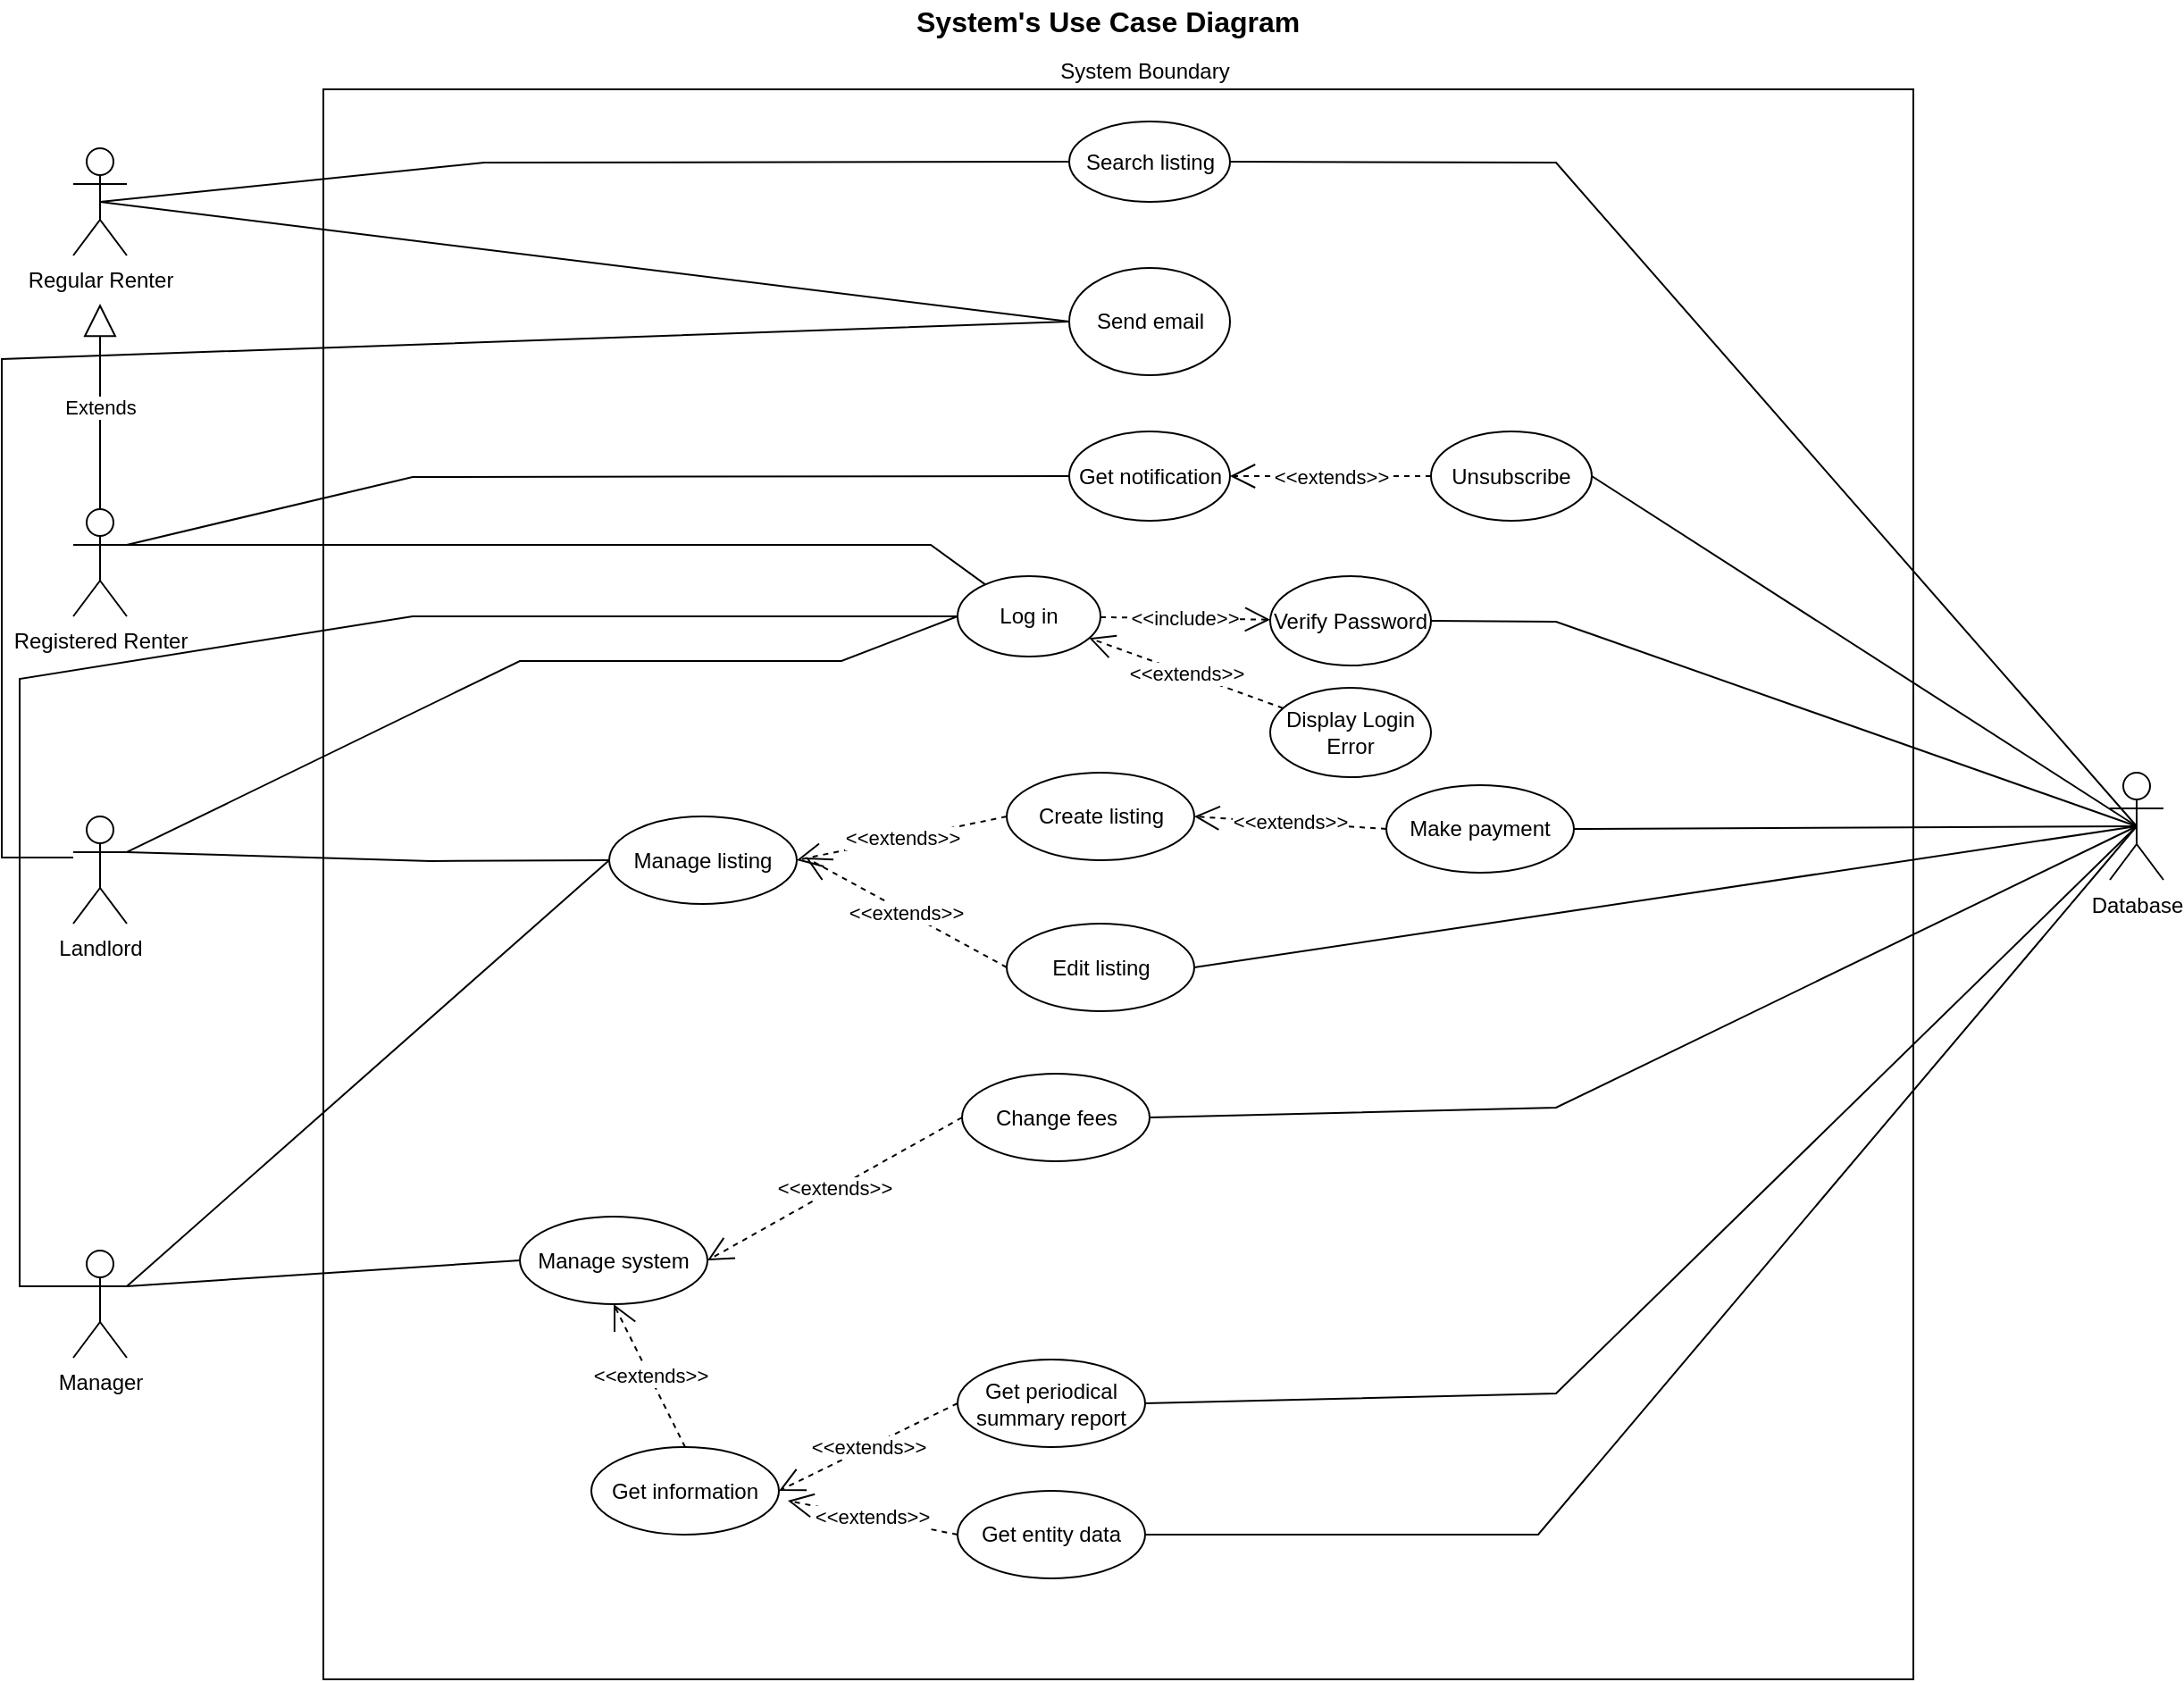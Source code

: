 <mxfile version="12.1.7" type="device" pages="1"><diagram id="5J2uAGVDTzzK3HjLLSnC" name="Page-1"><mxGraphModel dx="932" dy="666" grid="1" gridSize="10" guides="1" tooltips="1" connect="1" arrows="1" fold="1" page="1" pageScale="1" pageWidth="1100" pageHeight="850" math="0" shadow="0"><root><mxCell id="0"/><mxCell id="1" parent="0"/><mxCell id="h-IS5azb_RH8mS7k7fwd-11" value="" style="whiteSpace=wrap;html=1;aspect=fixed;imageAspect=0;imageWidth=24;perimeterSpacing=0;" parent="1" vertex="1"><mxGeometry x="200" y="60" width="890" height="890" as="geometry"/></mxCell><mxCell id="h-IS5azb_RH8mS7k7fwd-25" style="edgeStyle=none;rounded=0;orthogonalLoop=1;jettySize=auto;html=1;exitX=0.5;exitY=0.5;exitDx=0;exitDy=0;exitPerimeter=0;entryX=0;entryY=0.5;entryDx=0;entryDy=0;endArrow=none;endFill=0;" parent="1" source="h-IS5azb_RH8mS7k7fwd-1" target="h-IS5azb_RH8mS7k7fwd-24" edge="1"><mxGeometry relative="1" as="geometry"><Array as="points"><mxPoint x="290" y="101"/></Array></mxGeometry></mxCell><mxCell id="h-IS5azb_RH8mS7k7fwd-1" value="Regular Renter" style="shape=umlActor;verticalLabelPosition=bottom;labelBackgroundColor=#ffffff;verticalAlign=top;html=1;outlineConnect=0;" parent="1" vertex="1"><mxGeometry x="60" y="93" width="30" height="60" as="geometry"/></mxCell><mxCell id="h-IS5azb_RH8mS7k7fwd-19" style="rounded=0;orthogonalLoop=1;jettySize=auto;html=1;exitX=1;exitY=0.333;exitDx=0;exitDy=0;exitPerimeter=0;endArrow=none;endFill=0;" parent="1" source="h-IS5azb_RH8mS7k7fwd-9" target="h-IS5azb_RH8mS7k7fwd-15" edge="1"><mxGeometry relative="1" as="geometry"><Array as="points"><mxPoint x="540" y="315"/></Array></mxGeometry></mxCell><mxCell id="h-IS5azb_RH8mS7k7fwd-44" style="edgeStyle=none;rounded=0;orthogonalLoop=1;jettySize=auto;html=1;exitX=1;exitY=0.333;exitDx=0;exitDy=0;exitPerimeter=0;entryX=0;entryY=0.5;entryDx=0;entryDy=0;endArrow=none;endFill=0;" parent="1" source="h-IS5azb_RH8mS7k7fwd-9" target="h-IS5azb_RH8mS7k7fwd-43" edge="1"><mxGeometry relative="1" as="geometry"><Array as="points"><mxPoint x="250" y="277"/></Array></mxGeometry></mxCell><mxCell id="AeqkqTe6j82iv5qIi7Re-3" style="rounded=0;orthogonalLoop=1;jettySize=auto;html=1;exitX=0.5;exitY=0.5;exitDx=0;exitDy=0;exitPerimeter=0;entryX=0;entryY=0.5;entryDx=0;entryDy=0;endArrow=none;endFill=0;" parent="1" source="h-IS5azb_RH8mS7k7fwd-1" target="AeqkqTe6j82iv5qIi7Re-1" edge="1"><mxGeometry relative="1" as="geometry"/></mxCell><mxCell id="h-IS5azb_RH8mS7k7fwd-9" value="Registered Renter&lt;br&gt;" style="shape=umlActor;verticalLabelPosition=bottom;labelBackgroundColor=#ffffff;verticalAlign=top;html=1;outlineConnect=0;" parent="1" vertex="1"><mxGeometry x="60" y="295" width="30" height="60" as="geometry"/></mxCell><mxCell id="h-IS5azb_RH8mS7k7fwd-10" value="Extends" style="endArrow=block;endSize=16;endFill=0;html=1;exitX=0.5;exitY=0;exitDx=0;exitDy=0;exitPerimeter=0;" parent="1" source="h-IS5azb_RH8mS7k7fwd-9" edge="1"><mxGeometry width="160" relative="1" as="geometry"><mxPoint x="80" y="350" as="sourcePoint"/><mxPoint x="75" y="180" as="targetPoint"/></mxGeometry></mxCell><mxCell id="h-IS5azb_RH8mS7k7fwd-12" value="System Boundary" style="text;html=1;strokeColor=none;fillColor=none;align=center;verticalAlign=middle;whiteSpace=wrap;rounded=0;" parent="1" vertex="1"><mxGeometry x="605" y="40" width="110" height="20" as="geometry"/></mxCell><mxCell id="h-IS5azb_RH8mS7k7fwd-46" style="edgeStyle=none;rounded=0;orthogonalLoop=1;jettySize=auto;html=1;exitX=1;exitY=0.333;exitDx=0;exitDy=0;exitPerimeter=0;entryX=0;entryY=0.5;entryDx=0;entryDy=0;endArrow=none;endFill=0;" parent="1" source="h-IS5azb_RH8mS7k7fwd-13" target="h-IS5azb_RH8mS7k7fwd-15" edge="1"><mxGeometry relative="1" as="geometry"><Array as="points"><mxPoint x="310" y="380"/><mxPoint x="490" y="380"/></Array></mxGeometry></mxCell><mxCell id="h-IS5azb_RH8mS7k7fwd-54" style="edgeStyle=none;rounded=0;orthogonalLoop=1;jettySize=auto;html=1;exitX=1;exitY=0.333;exitDx=0;exitDy=0;exitPerimeter=0;entryX=0;entryY=0.5;entryDx=0;entryDy=0;endArrow=none;endFill=0;" parent="1" source="h-IS5azb_RH8mS7k7fwd-13" target="h-IS5azb_RH8mS7k7fwd-47" edge="1"><mxGeometry relative="1" as="geometry"><Array as="points"><mxPoint x="260" y="492"/></Array></mxGeometry></mxCell><mxCell id="h-IS5azb_RH8mS7k7fwd-13" value="Landlord&lt;br&gt;" style="shape=umlActor;verticalLabelPosition=bottom;labelBackgroundColor=#ffffff;verticalAlign=top;html=1;outlineConnect=0;" parent="1" vertex="1"><mxGeometry x="60" y="467" width="30" height="60" as="geometry"/></mxCell><mxCell id="h-IS5azb_RH8mS7k7fwd-61" style="edgeStyle=none;rounded=0;orthogonalLoop=1;jettySize=auto;html=1;exitX=0;exitY=0.333;exitDx=0;exitDy=0;exitPerimeter=0;entryX=0;entryY=0.5;entryDx=0;entryDy=0;endArrow=none;endFill=0;" parent="1" source="h-IS5azb_RH8mS7k7fwd-14" target="h-IS5azb_RH8mS7k7fwd-15" edge="1"><mxGeometry relative="1" as="geometry"><Array as="points"><mxPoint x="30" y="730"/><mxPoint x="30" y="390"/><mxPoint x="250" y="355"/></Array></mxGeometry></mxCell><mxCell id="h-IS5azb_RH8mS7k7fwd-63" style="edgeStyle=none;rounded=0;orthogonalLoop=1;jettySize=auto;html=1;exitX=1;exitY=0.333;exitDx=0;exitDy=0;exitPerimeter=0;entryX=0;entryY=0.5;entryDx=0;entryDy=0;endArrow=none;endFill=0;" parent="1" source="h-IS5azb_RH8mS7k7fwd-14" target="h-IS5azb_RH8mS7k7fwd-60" edge="1"><mxGeometry relative="1" as="geometry"/></mxCell><mxCell id="h-IS5azb_RH8mS7k7fwd-75" style="edgeStyle=none;rounded=0;orthogonalLoop=1;jettySize=auto;html=1;exitX=1;exitY=0.333;exitDx=0;exitDy=0;exitPerimeter=0;entryX=0;entryY=0.5;entryDx=0;entryDy=0;endArrow=none;endFill=0;" parent="1" source="h-IS5azb_RH8mS7k7fwd-14" target="h-IS5azb_RH8mS7k7fwd-47" edge="1"><mxGeometry relative="1" as="geometry"/></mxCell><mxCell id="h-IS5azb_RH8mS7k7fwd-14" value="Manager" style="shape=umlActor;verticalLabelPosition=bottom;labelBackgroundColor=#ffffff;verticalAlign=top;html=1;outlineConnect=0;" parent="1" vertex="1"><mxGeometry x="60" y="710" width="30" height="60" as="geometry"/></mxCell><mxCell id="h-IS5azb_RH8mS7k7fwd-15" value="Log in" style="ellipse;whiteSpace=wrap;html=1;" parent="1" vertex="1"><mxGeometry x="555" y="332.5" width="80" height="45" as="geometry"/></mxCell><mxCell id="h-IS5azb_RH8mS7k7fwd-48" style="edgeStyle=none;rounded=0;orthogonalLoop=1;jettySize=auto;html=1;exitX=1;exitY=0.5;exitDx=0;exitDy=0;entryX=0.5;entryY=0.5;entryDx=0;entryDy=0;entryPerimeter=0;endArrow=none;endFill=0;" parent="1" source="h-IS5azb_RH8mS7k7fwd-16" target="h-IS5azb_RH8mS7k7fwd-20" edge="1"><mxGeometry relative="1" as="geometry"><Array as="points"><mxPoint x="890" y="358"/></Array></mxGeometry></mxCell><mxCell id="h-IS5azb_RH8mS7k7fwd-16" value="Verify Password" style="ellipse;whiteSpace=wrap;html=1;" parent="1" vertex="1"><mxGeometry x="730" y="332.5" width="90" height="50" as="geometry"/></mxCell><mxCell id="h-IS5azb_RH8mS7k7fwd-17" value="Display Login Error" style="ellipse;whiteSpace=wrap;html=1;" parent="1" vertex="1"><mxGeometry x="730" y="395" width="90" height="50" as="geometry"/></mxCell><mxCell id="h-IS5azb_RH8mS7k7fwd-20" value="Database" style="shape=umlActor;verticalLabelPosition=bottom;labelBackgroundColor=#ffffff;verticalAlign=top;html=1;" parent="1" vertex="1"><mxGeometry x="1200" y="442.5" width="30" height="60" as="geometry"/></mxCell><mxCell id="h-IS5azb_RH8mS7k7fwd-21" value="&amp;lt;&amp;lt;include&amp;gt;&amp;gt;" style="endArrow=open;endSize=12;dashed=1;html=1;" parent="1" source="h-IS5azb_RH8mS7k7fwd-15" target="h-IS5azb_RH8mS7k7fwd-16" edge="1"><mxGeometry width="160" relative="1" as="geometry"><mxPoint x="320" y="389.5" as="sourcePoint"/><mxPoint x="480" y="389.5" as="targetPoint"/></mxGeometry></mxCell><mxCell id="h-IS5azb_RH8mS7k7fwd-22" value="&amp;lt;&amp;lt;extends&amp;gt;&amp;gt;" style="endArrow=open;endSize=12;dashed=1;html=1;" parent="1" source="h-IS5azb_RH8mS7k7fwd-17" target="h-IS5azb_RH8mS7k7fwd-15" edge="1"><mxGeometry width="160" relative="1" as="geometry"><mxPoint x="80" y="660" as="sourcePoint"/><mxPoint x="240" y="660" as="targetPoint"/></mxGeometry></mxCell><mxCell id="h-IS5azb_RH8mS7k7fwd-42" style="edgeStyle=none;rounded=0;orthogonalLoop=1;jettySize=auto;html=1;exitX=1;exitY=0.5;exitDx=0;exitDy=0;entryX=0.5;entryY=0.5;entryDx=0;entryDy=0;entryPerimeter=0;endArrow=none;endFill=0;" parent="1" source="h-IS5azb_RH8mS7k7fwd-24" target="h-IS5azb_RH8mS7k7fwd-20" edge="1"><mxGeometry relative="1" as="geometry"><Array as="points"><mxPoint x="890" y="101"/></Array></mxGeometry></mxCell><mxCell id="h-IS5azb_RH8mS7k7fwd-24" value="Search listing" style="ellipse;whiteSpace=wrap;html=1;" parent="1" vertex="1"><mxGeometry x="617.5" y="78" width="90" height="45" as="geometry"/></mxCell><mxCell id="h-IS5azb_RH8mS7k7fwd-43" value="Get notification" style="ellipse;whiteSpace=wrap;html=1;" parent="1" vertex="1"><mxGeometry x="617.5" y="251.5" width="90" height="50" as="geometry"/></mxCell><mxCell id="h-IS5azb_RH8mS7k7fwd-47" value="Manage listing" style="ellipse;whiteSpace=wrap;html=1;" parent="1" vertex="1"><mxGeometry x="360" y="467" width="105" height="49" as="geometry"/></mxCell><mxCell id="h-IS5azb_RH8mS7k7fwd-49" value="Create listing" style="ellipse;whiteSpace=wrap;html=1;" parent="1" vertex="1"><mxGeometry x="582.5" y="442.5" width="105" height="49" as="geometry"/></mxCell><mxCell id="h-IS5azb_RH8mS7k7fwd-56" style="edgeStyle=none;rounded=0;orthogonalLoop=1;jettySize=auto;html=1;exitX=1;exitY=0.5;exitDx=0;exitDy=0;entryX=0.5;entryY=0.5;entryDx=0;entryDy=0;entryPerimeter=0;endArrow=none;endFill=0;" parent="1" source="h-IS5azb_RH8mS7k7fwd-50" target="h-IS5azb_RH8mS7k7fwd-20" edge="1"><mxGeometry relative="1" as="geometry"><Array as="points"/></mxGeometry></mxCell><mxCell id="h-IS5azb_RH8mS7k7fwd-50" value="Edit listing" style="ellipse;whiteSpace=wrap;html=1;" parent="1" vertex="1"><mxGeometry x="582.5" y="527" width="105" height="49" as="geometry"/></mxCell><mxCell id="h-IS5azb_RH8mS7k7fwd-51" value="&amp;lt;&amp;lt;extends&amp;gt;&amp;gt;" style="endArrow=open;endSize=12;dashed=1;html=1;entryX=1;entryY=0.5;entryDx=0;entryDy=0;exitX=0;exitY=0.5;exitDx=0;exitDy=0;" parent="1" source="h-IS5azb_RH8mS7k7fwd-49" target="h-IS5azb_RH8mS7k7fwd-47" edge="1"><mxGeometry width="160" relative="1" as="geometry"><mxPoint x="747.117" y="416.507" as="sourcePoint"/><mxPoint x="638.661" y="377.155" as="targetPoint"/></mxGeometry></mxCell><mxCell id="h-IS5azb_RH8mS7k7fwd-52" value="&amp;lt;&amp;lt;extends&amp;gt;&amp;gt;" style="endArrow=open;endSize=12;dashed=1;html=1;exitX=0;exitY=0.5;exitDx=0;exitDy=0;" parent="1" source="h-IS5azb_RH8mS7k7fwd-50" edge="1"><mxGeometry width="160" relative="1" as="geometry"><mxPoint x="560" y="459.5" as="sourcePoint"/><mxPoint x="470" y="490" as="targetPoint"/></mxGeometry></mxCell><mxCell id="h-IS5azb_RH8mS7k7fwd-60" value="Manage system" style="ellipse;whiteSpace=wrap;html=1;" parent="1" vertex="1"><mxGeometry x="310" y="691" width="105" height="49" as="geometry"/></mxCell><mxCell id="h-IS5azb_RH8mS7k7fwd-71" style="edgeStyle=none;rounded=0;orthogonalLoop=1;jettySize=auto;html=1;exitX=1;exitY=0.5;exitDx=0;exitDy=0;entryX=0.5;entryY=0.5;entryDx=0;entryDy=0;entryPerimeter=0;endArrow=none;endFill=0;" parent="1" source="h-IS5azb_RH8mS7k7fwd-62" target="h-IS5azb_RH8mS7k7fwd-20" edge="1"><mxGeometry relative="1" as="geometry"><Array as="points"><mxPoint x="890" y="630"/></Array></mxGeometry></mxCell><mxCell id="h-IS5azb_RH8mS7k7fwd-62" value="Change fees" style="ellipse;whiteSpace=wrap;html=1;" parent="1" vertex="1"><mxGeometry x="557.5" y="611" width="105" height="49" as="geometry"/></mxCell><mxCell id="h-IS5azb_RH8mS7k7fwd-70" value="&amp;lt;&amp;lt;extends&amp;gt;&amp;gt;" style="endArrow=open;endSize=12;dashed=1;html=1;exitX=0;exitY=0.5;exitDx=0;exitDy=0;entryX=1;entryY=0.5;entryDx=0;entryDy=0;" parent="1" source="h-IS5azb_RH8mS7k7fwd-62" target="h-IS5azb_RH8mS7k7fwd-60" edge="1"><mxGeometry width="160" relative="1" as="geometry"><mxPoint x="590" y="524.5" as="sourcePoint"/><mxPoint x="480" y="500" as="targetPoint"/></mxGeometry></mxCell><mxCell id="h-IS5azb_RH8mS7k7fwd-72" value="Get information" style="ellipse;whiteSpace=wrap;html=1;" parent="1" vertex="1"><mxGeometry x="350" y="820" width="105" height="49" as="geometry"/></mxCell><mxCell id="h-IS5azb_RH8mS7k7fwd-79" style="edgeStyle=none;rounded=0;orthogonalLoop=1;jettySize=auto;html=1;exitX=1;exitY=0.5;exitDx=0;exitDy=0;entryX=0.5;entryY=0.5;entryDx=0;entryDy=0;entryPerimeter=0;endArrow=none;endFill=0;" parent="1" source="h-IS5azb_RH8mS7k7fwd-73" target="h-IS5azb_RH8mS7k7fwd-20" edge="1"><mxGeometry relative="1" as="geometry"><Array as="points"><mxPoint x="890" y="790"/></Array></mxGeometry></mxCell><mxCell id="h-IS5azb_RH8mS7k7fwd-73" value="Get periodical summary report" style="ellipse;whiteSpace=wrap;html=1;" parent="1" vertex="1"><mxGeometry x="555" y="771" width="105" height="49" as="geometry"/></mxCell><mxCell id="h-IS5azb_RH8mS7k7fwd-80" style="edgeStyle=none;rounded=0;orthogonalLoop=1;jettySize=auto;html=1;exitX=1;exitY=0.5;exitDx=0;exitDy=0;endArrow=none;endFill=0;entryX=0.5;entryY=0.5;entryDx=0;entryDy=0;entryPerimeter=0;" parent="1" source="h-IS5azb_RH8mS7k7fwd-74" target="h-IS5azb_RH8mS7k7fwd-20" edge="1"><mxGeometry relative="1" as="geometry"><mxPoint x="1200" y="460" as="targetPoint"/><Array as="points"><mxPoint x="880" y="869"/></Array></mxGeometry></mxCell><mxCell id="h-IS5azb_RH8mS7k7fwd-74" value="Get entity data" style="ellipse;whiteSpace=wrap;html=1;" parent="1" vertex="1"><mxGeometry x="555" y="844.5" width="105" height="49" as="geometry"/></mxCell><mxCell id="h-IS5azb_RH8mS7k7fwd-77" value="&amp;lt;&amp;lt;extends&amp;gt;&amp;gt;" style="endArrow=open;endSize=12;dashed=1;html=1;exitX=0;exitY=0.5;exitDx=0;exitDy=0;entryX=1;entryY=0.5;entryDx=0;entryDy=0;" parent="1" source="h-IS5azb_RH8mS7k7fwd-73" target="h-IS5azb_RH8mS7k7fwd-72" edge="1"><mxGeometry width="160" relative="1" as="geometry"><mxPoint x="542.5" y="814" as="sourcePoint"/><mxPoint x="440" y="814" as="targetPoint"/></mxGeometry></mxCell><mxCell id="h-IS5azb_RH8mS7k7fwd-78" value="&amp;lt;&amp;lt;extends&amp;gt;&amp;gt;" style="endArrow=open;endSize=12;dashed=1;html=1;exitX=0;exitY=0.5;exitDx=0;exitDy=0;" parent="1" source="h-IS5azb_RH8mS7k7fwd-74" edge="1"><mxGeometry width="160" relative="1" as="geometry"><mxPoint x="565" y="824.5" as="sourcePoint"/><mxPoint x="460" y="850" as="targetPoint"/></mxGeometry></mxCell><mxCell id="AeqkqTe6j82iv5qIi7Re-4" style="edgeStyle=none;rounded=0;orthogonalLoop=1;jettySize=auto;html=1;exitX=0;exitY=0.5;exitDx=0;exitDy=0;endArrow=none;endFill=0;" parent="1" source="AeqkqTe6j82iv5qIi7Re-1" edge="1"><mxGeometry relative="1" as="geometry"><mxPoint x="60" y="490" as="targetPoint"/><Array as="points"><mxPoint x="20" y="211"/><mxPoint x="20" y="490"/></Array></mxGeometry></mxCell><mxCell id="AeqkqTe6j82iv5qIi7Re-1" value="Send email" style="ellipse;whiteSpace=wrap;html=1;" parent="1" vertex="1"><mxGeometry x="617.5" y="160" width="90" height="60" as="geometry"/></mxCell><mxCell id="AeqkqTe6j82iv5qIi7Re-5" value="&amp;lt;&amp;lt;extends&amp;gt;&amp;gt;" style="endArrow=open;endSize=12;dashed=1;html=1;exitX=0.5;exitY=0;exitDx=0;exitDy=0;entryX=0.5;entryY=1;entryDx=0;entryDy=0;" parent="1" source="h-IS5azb_RH8mS7k7fwd-72" target="h-IS5azb_RH8mS7k7fwd-60" edge="1"><mxGeometry width="160" relative="1" as="geometry"><mxPoint x="567.5" y="645.5" as="sourcePoint"/><mxPoint x="425" y="725.5" as="targetPoint"/></mxGeometry></mxCell><mxCell id="daZa7wMLkpRrRwoxqzZ_-8" style="edgeStyle=none;rounded=0;orthogonalLoop=1;jettySize=auto;html=1;exitX=1;exitY=0.5;exitDx=0;exitDy=0;entryX=0.5;entryY=0.5;entryDx=0;entryDy=0;entryPerimeter=0;endArrow=none;endFill=0;" parent="1" source="daZa7wMLkpRrRwoxqzZ_-3" target="h-IS5azb_RH8mS7k7fwd-20" edge="1"><mxGeometry relative="1" as="geometry"/></mxCell><mxCell id="daZa7wMLkpRrRwoxqzZ_-3" value="Make payment" style="ellipse;whiteSpace=wrap;html=1;" parent="1" vertex="1"><mxGeometry x="795" y="449.5" width="105" height="49" as="geometry"/></mxCell><mxCell id="daZa7wMLkpRrRwoxqzZ_-7" value="&amp;lt;&amp;lt;extends&amp;gt;&amp;gt;" style="endArrow=open;endSize=12;dashed=1;html=1;entryX=1;entryY=0.5;entryDx=0;entryDy=0;exitX=0;exitY=0.5;exitDx=0;exitDy=0;" parent="1" source="daZa7wMLkpRrRwoxqzZ_-3" target="h-IS5azb_RH8mS7k7fwd-49" edge="1"><mxGeometry width="160" relative="1" as="geometry"><mxPoint x="746.5" y="497" as="sourcePoint"/><mxPoint x="629.0" y="521.5" as="targetPoint"/></mxGeometry></mxCell><mxCell id="YiP903TZHV5jBkdlASBo-3" style="rounded=0;orthogonalLoop=1;jettySize=auto;html=1;exitX=1;exitY=0.5;exitDx=0;exitDy=0;entryX=0.5;entryY=0.5;entryDx=0;entryDy=0;entryPerimeter=0;endArrow=none;endFill=0;" parent="1" source="YiP903TZHV5jBkdlASBo-1" target="h-IS5azb_RH8mS7k7fwd-20" edge="1"><mxGeometry relative="1" as="geometry"/></mxCell><mxCell id="YiP903TZHV5jBkdlASBo-1" value="Unsubscribe" style="ellipse;whiteSpace=wrap;html=1;" parent="1" vertex="1"><mxGeometry x="820" y="251.5" width="90" height="50" as="geometry"/></mxCell><mxCell id="YiP903TZHV5jBkdlASBo-2" value="&amp;lt;&amp;lt;extends&amp;gt;&amp;gt;" style="endArrow=open;endSize=12;dashed=1;html=1;exitX=0;exitY=0.5;exitDx=0;exitDy=0;entryX=1;entryY=0.5;entryDx=0;entryDy=0;" parent="1" source="YiP903TZHV5jBkdlASBo-1" target="h-IS5azb_RH8mS7k7fwd-43" edge="1"><mxGeometry width="160" relative="1" as="geometry"><mxPoint x="747.117" y="416.507" as="sourcePoint"/><mxPoint x="638.661" y="377.155" as="targetPoint"/></mxGeometry></mxCell><mxCell id="XEa_xA-nO0os1fqnFrAc-1" value="&lt;font style=&quot;font-size: 16px&quot;&gt;&lt;b&gt;System's Use Case Diagram&lt;/b&gt;&lt;/font&gt;" style="text;html=1;resizable=0;points=[];autosize=1;align=left;verticalAlign=top;spacingTop=-4;" vertex="1" parent="1"><mxGeometry x="530" y="10" width="230" height="20" as="geometry"/></mxCell></root></mxGraphModel></diagram></mxfile>